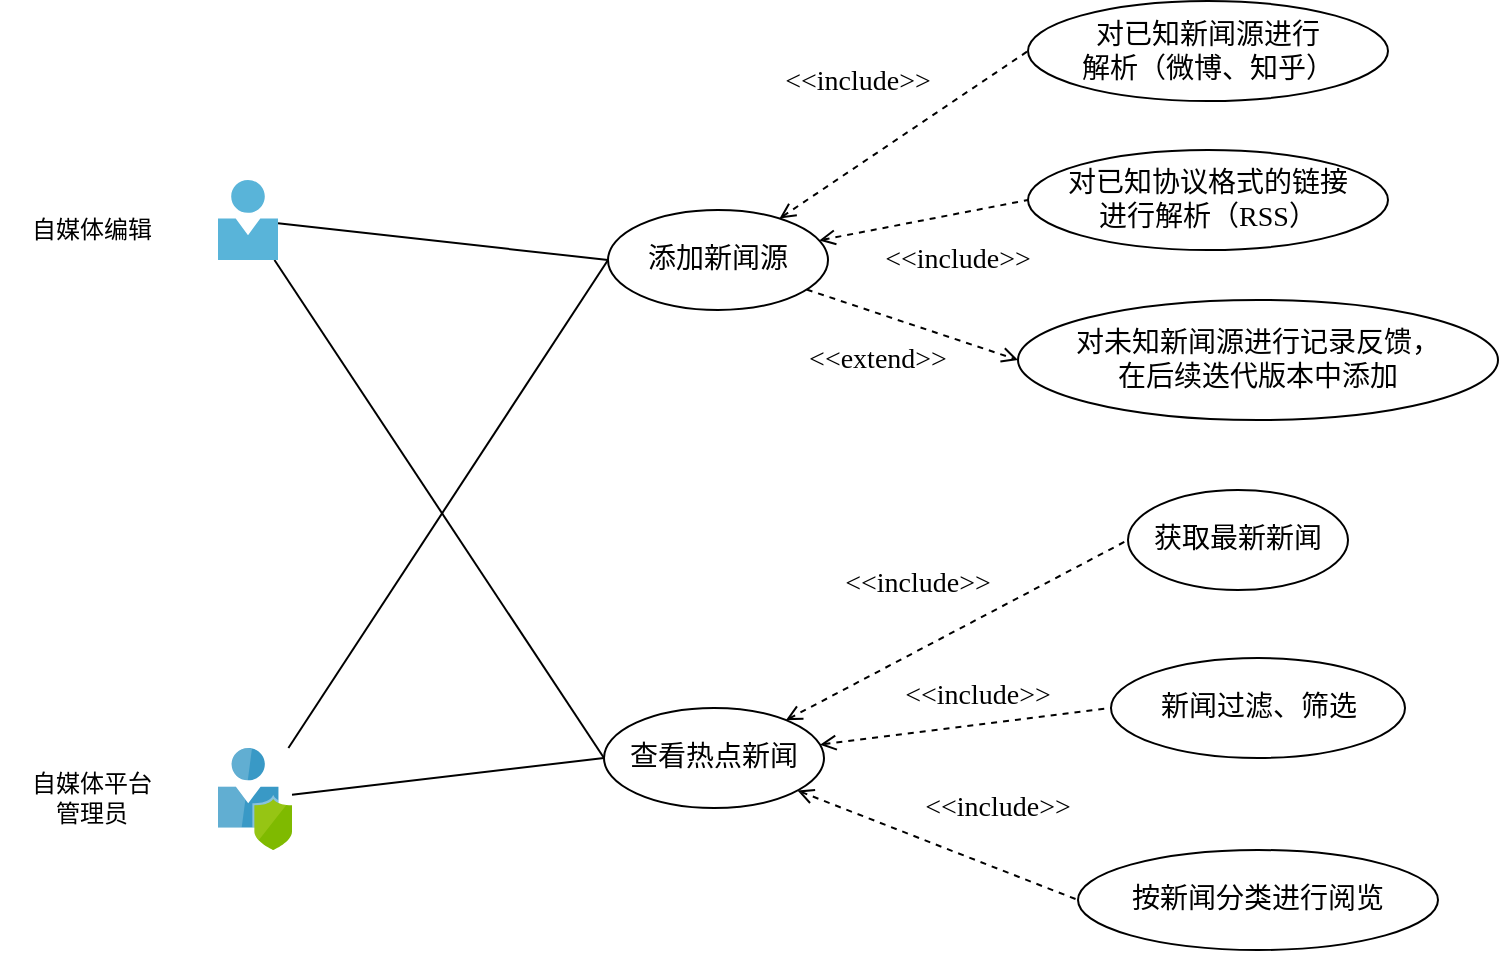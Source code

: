 <mxfile version="11.3.0" type="device" pages="1"><diagram id="Xkblqk7bGIpVGDCgg0h8" name="Page-1"><mxGraphModel dx="946" dy="641" grid="1" gridSize="10" guides="1" tooltips="1" connect="1" arrows="1" fold="1" page="1" pageScale="1" pageWidth="827" pageHeight="1169" math="0" shadow="0"><root><mxCell id="0"/><mxCell id="1" parent="0"/><mxCell id="p7cuSB080PKBLT2jImif-12" style="rounded=0;orthogonalLoop=1;jettySize=auto;html=1;fontFamily=SF Mono;fontSize=14;endArrow=none;endFill=0;entryX=0;entryY=0.5;entryDx=0;entryDy=0;" parent="1" source="p7cuSB080PKBLT2jImif-1" target="p7cuSB080PKBLT2jImif-27" edge="1"><mxGeometry relative="1" as="geometry"><mxPoint x="270" y="415" as="targetPoint"/></mxGeometry></mxCell><mxCell id="p7cuSB080PKBLT2jImif-44" style="edgeStyle=none;rounded=0;orthogonalLoop=1;jettySize=auto;html=1;entryX=0;entryY=0.5;entryDx=0;entryDy=0;startArrow=none;startFill=0;endArrow=none;endFill=0;fontFamily=SF Mono;fontSize=14;" parent="1" source="p7cuSB080PKBLT2jImif-1" target="p7cuSB080PKBLT2jImif-41" edge="1"><mxGeometry relative="1" as="geometry"/></mxCell><mxCell id="p7cuSB080PKBLT2jImif-1" value="" style="aspect=fixed;html=1;points=[];align=center;image;fontSize=12;image=img/lib/mscae/Person.svg;" parent="1" vertex="1"><mxGeometry x="110" y="185" width="30" height="40" as="geometry"/></mxCell><mxCell id="p7cuSB080PKBLT2jImif-14" style="edgeStyle=none;rounded=0;orthogonalLoop=1;jettySize=auto;html=1;endArrow=none;endFill=0;fontFamily=SF Mono;fontSize=14;entryX=0;entryY=0.5;entryDx=0;entryDy=0;" parent="1" source="p7cuSB080PKBLT2jImif-2" target="p7cuSB080PKBLT2jImif-41" edge="1"><mxGeometry relative="1" as="geometry"><mxPoint x="270" y="415" as="targetPoint"/></mxGeometry></mxCell><mxCell id="p7cuSB080PKBLT2jImif-43" style="edgeStyle=none;rounded=0;orthogonalLoop=1;jettySize=auto;html=1;entryX=0;entryY=0.5;entryDx=0;entryDy=0;startArrow=none;startFill=0;endArrow=none;endFill=0;fontFamily=SF Mono;fontSize=14;" parent="1" source="p7cuSB080PKBLT2jImif-2" target="p7cuSB080PKBLT2jImif-27" edge="1"><mxGeometry relative="1" as="geometry"/></mxCell><mxCell id="p7cuSB080PKBLT2jImif-2" value="" style="aspect=fixed;html=1;points=[];align=center;image;fontSize=12;image=img/lib/mscae/User_Privacy.svg;" parent="1" vertex="1"><mxGeometry x="110" y="469" width="37" height="51" as="geometry"/></mxCell><mxCell id="p7cuSB080PKBLT2jImif-5" value="自媒体编辑" style="text;html=1;strokeColor=none;fillColor=none;align=center;verticalAlign=middle;whiteSpace=wrap;rounded=0;fontFamily=SF Mono;fontStyle=0" parent="1" vertex="1"><mxGeometry x="1.5" y="195" width="90" height="30" as="geometry"/></mxCell><mxCell id="p7cuSB080PKBLT2jImif-6" value="自媒体平台&lt;br&gt;管理员" style="text;html=1;strokeColor=none;fillColor=none;align=center;verticalAlign=middle;whiteSpace=wrap;rounded=0;fontFamily=SF Mono;fontStyle=0" parent="1" vertex="1"><mxGeometry x="1.5" y="479" width="90" height="30" as="geometry"/></mxCell><mxCell id="p7cuSB080PKBLT2jImif-36" style="edgeStyle=none;rounded=0;orthogonalLoop=1;jettySize=auto;html=1;entryX=0;entryY=0.5;entryDx=0;entryDy=0;dashed=1;startArrow=open;startFill=0;endArrow=none;endFill=0;fontFamily=SF Mono;fontSize=14;" parent="1" source="p7cuSB080PKBLT2jImif-41" target="p7cuSB080PKBLT2jImif-31" edge="1"><mxGeometry relative="1" as="geometry"><mxPoint x="450" y="415" as="sourcePoint"/></mxGeometry></mxCell><mxCell id="p7cuSB080PKBLT2jImif-38" style="edgeStyle=none;rounded=0;orthogonalLoop=1;jettySize=auto;html=1;entryX=0;entryY=0.5;entryDx=0;entryDy=0;dashed=1;startArrow=open;startFill=0;endArrow=none;endFill=0;fontFamily=SF Mono;fontSize=14;" parent="1" source="p7cuSB080PKBLT2jImif-41" target="p7cuSB080PKBLT2jImif-33" edge="1"><mxGeometry relative="1" as="geometry"><mxPoint x="450" y="415" as="sourcePoint"/></mxGeometry></mxCell><mxCell id="p7cuSB080PKBLT2jImif-39" style="edgeStyle=none;rounded=0;orthogonalLoop=1;jettySize=auto;html=1;entryX=0;entryY=0.5;entryDx=0;entryDy=0;dashed=1;startArrow=open;startFill=0;endArrow=none;endFill=0;fontFamily=SF Mono;fontSize=14;" parent="1" source="p7cuSB080PKBLT2jImif-41" target="p7cuSB080PKBLT2jImif-34" edge="1"><mxGeometry relative="1" as="geometry"><mxPoint x="450" y="415" as="sourcePoint"/></mxGeometry></mxCell><mxCell id="p7cuSB080PKBLT2jImif-27" value="添加新闻源" style="ellipse;whiteSpace=wrap;html=1;fontFamily=SF Mono;fontSize=14;" parent="1" vertex="1"><mxGeometry x="305" y="200" width="110" height="50" as="geometry"/></mxCell><mxCell id="p7cuSB080PKBLT2jImif-23" value="" style="edgeStyle=none;rounded=0;orthogonalLoop=1;jettySize=auto;html=1;endArrow=none;endFill=0;fontFamily=SF Mono;fontSize=14;" parent="1" edge="1"><mxGeometry relative="1" as="geometry"><mxPoint x="450" y="115" as="sourcePoint"/></mxGeometry></mxCell><mxCell id="p7cuSB080PKBLT2jImif-29" value="&amp;lt;&amp;lt;extend&amp;gt;&amp;gt;" style="text;html=1;strokeColor=none;fillColor=none;align=center;verticalAlign=middle;whiteSpace=wrap;rounded=0;fontFamily=SF Mono;fontSize=14;rotation=0;" parent="1" vertex="1"><mxGeometry x="390" y="265" width="100" height="20" as="geometry"/></mxCell><mxCell id="p7cuSB080PKBLT2jImif-31" value="获取最新新闻" style="ellipse;whiteSpace=wrap;html=1;fontFamily=SF Mono;fontSize=14;" parent="1" vertex="1"><mxGeometry x="565" y="340" width="110" height="50" as="geometry"/></mxCell><mxCell id="p7cuSB080PKBLT2jImif-33" value="新闻过滤、筛选" style="ellipse;whiteSpace=wrap;html=1;fontFamily=SF Mono;fontSize=14;" parent="1" vertex="1"><mxGeometry x="556.5" y="424" width="147" height="50" as="geometry"/></mxCell><mxCell id="p7cuSB080PKBLT2jImif-34" value="按新闻分类进行阅览" style="ellipse;whiteSpace=wrap;html=1;fontFamily=SF Mono;fontSize=14;" parent="1" vertex="1"><mxGeometry x="540" y="520" width="180" height="50" as="geometry"/></mxCell><mxCell id="p7cuSB080PKBLT2jImif-40" value="&amp;lt;&amp;lt;include&amp;gt;&amp;gt;" style="text;html=1;strokeColor=none;fillColor=none;align=center;verticalAlign=middle;whiteSpace=wrap;rounded=0;fontFamily=SF Mono;fontSize=14;rotation=0;" parent="1" vertex="1"><mxGeometry x="410" y="377" width="100" height="20" as="geometry"/></mxCell><mxCell id="p7cuSB080PKBLT2jImif-41" value="查看热点新闻" style="ellipse;whiteSpace=wrap;html=1;fontFamily=SF Mono;fontSize=14;" parent="1" vertex="1"><mxGeometry x="303" y="449" width="110" height="50" as="geometry"/></mxCell><mxCell id="p7cuSB080PKBLT2jImif-42" value="&amp;lt;&amp;lt;include&amp;gt;&amp;gt;" style="text;html=1;strokeColor=none;fillColor=none;align=center;verticalAlign=middle;whiteSpace=wrap;rounded=0;fontFamily=SF Mono;fontSize=14;rotation=0;" parent="1" vertex="1"><mxGeometry x="450" y="489" width="100" height="20" as="geometry"/></mxCell><mxCell id="p7cuSB080PKBLT2jImif-45" value="对已知新闻源进行&lt;br&gt;解析（微博、知乎）" style="ellipse;whiteSpace=wrap;html=1;fontFamily=SF Mono;fontSize=14;" parent="1" vertex="1"><mxGeometry x="515" y="95.5" width="180" height="50" as="geometry"/></mxCell><mxCell id="p7cuSB080PKBLT2jImif-46" style="edgeStyle=none;rounded=0;orthogonalLoop=1;jettySize=auto;html=1;entryX=0;entryY=0.5;entryDx=0;entryDy=0;dashed=1;startArrow=open;startFill=0;endArrow=none;endFill=0;fontFamily=SF Mono;fontSize=14;" parent="1" source="p7cuSB080PKBLT2jImif-27" target="p7cuSB080PKBLT2jImif-45" edge="1"><mxGeometry relative="1" as="geometry"><mxPoint x="375" y="408.5" as="sourcePoint"/><mxPoint x="500" y="278" as="targetPoint"/></mxGeometry></mxCell><mxCell id="p7cuSB080PKBLT2jImif-47" value="对已知协议格式的链接&lt;br&gt;进行解析（RSS）" style="ellipse;whiteSpace=wrap;html=1;fontFamily=SF Mono;fontSize=14;" parent="1" vertex="1"><mxGeometry x="515" y="170" width="180" height="50" as="geometry"/></mxCell><mxCell id="p7cuSB080PKBLT2jImif-49" style="edgeStyle=none;rounded=0;orthogonalLoop=1;jettySize=auto;html=1;entryX=0;entryY=0.5;entryDx=0;entryDy=0;dashed=1;startArrow=open;startFill=0;endArrow=none;endFill=0;fontFamily=SF Mono;fontSize=14;" parent="1" source="p7cuSB080PKBLT2jImif-27" target="p7cuSB080PKBLT2jImif-47" edge="1"><mxGeometry relative="1" as="geometry"><mxPoint x="425" y="270.0" as="sourcePoint"/><mxPoint x="540" y="225.0" as="targetPoint"/></mxGeometry></mxCell><mxCell id="p7cuSB080PKBLT2jImif-50" value="对未知新闻源进行记录反馈，&lt;br&gt;在后续迭代版本中添加" style="ellipse;whiteSpace=wrap;html=1;fontFamily=SF Mono;fontSize=14;" parent="1" vertex="1"><mxGeometry x="510" y="245" width="240" height="60" as="geometry"/></mxCell><mxCell id="p7cuSB080PKBLT2jImif-52" style="edgeStyle=none;rounded=0;orthogonalLoop=1;jettySize=auto;html=1;dashed=1;startArrow=none;startFill=0;endArrow=open;endFill=0;fontFamily=SF Mono;fontSize=14;entryX=0;entryY=0.5;entryDx=0;entryDy=0;" parent="1" source="p7cuSB080PKBLT2jImif-27" target="p7cuSB080PKBLT2jImif-50" edge="1"><mxGeometry relative="1" as="geometry"><mxPoint x="420.603" y="225.206" as="sourcePoint"/><mxPoint x="525" y="205.0" as="targetPoint"/></mxGeometry></mxCell><mxCell id="p7cuSB080PKBLT2jImif-55" value="&amp;lt;&amp;lt;include&amp;gt;&amp;gt;" style="text;html=1;strokeColor=none;fillColor=none;align=center;verticalAlign=middle;whiteSpace=wrap;rounded=0;fontFamily=SF Mono;fontSize=14;rotation=0;" parent="1" vertex="1"><mxGeometry x="440" y="433" width="100" height="20" as="geometry"/></mxCell><mxCell id="p7cuSB080PKBLT2jImif-56" value="&amp;lt;&amp;lt;include&amp;gt;&amp;gt;" style="text;html=1;strokeColor=none;fillColor=none;align=center;verticalAlign=middle;whiteSpace=wrap;rounded=0;fontFamily=SF Mono;fontSize=14;rotation=0;" parent="1" vertex="1"><mxGeometry x="380" y="125.5" width="100" height="20" as="geometry"/></mxCell><mxCell id="p7cuSB080PKBLT2jImif-57" value="&amp;lt;&amp;lt;include&amp;gt;&amp;gt;" style="text;html=1;strokeColor=none;fillColor=none;align=center;verticalAlign=middle;whiteSpace=wrap;rounded=0;fontFamily=SF Mono;fontSize=14;rotation=0;" parent="1" vertex="1"><mxGeometry x="430" y="215" width="100" height="20" as="geometry"/></mxCell></root></mxGraphModel></diagram></mxfile>